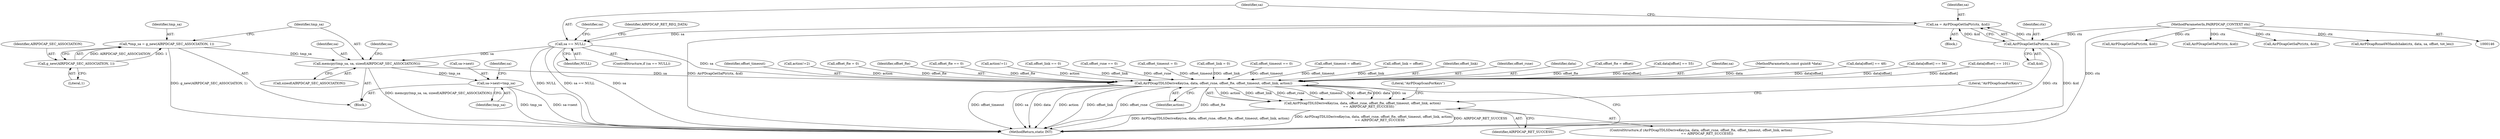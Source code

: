 digraph "0_wireshark_9b0b20b8d5f8c9f7839d58ff6c5900f7e19283b4@API" {
"1000743" [label="(Call,memcpy(tmp_sa, sa, sizeof(AIRPDCAP_SEC_ASSOCIATION)))"];
"1000738" [label="(Call,*tmp_sa = g_new(AIRPDCAP_SEC_ASSOCIATION, 1))"];
"1000740" [label="(Call,g_new(AIRPDCAP_SEC_ASSOCIATION, 1))"];
"1000706" [label="(Call,sa == NULL)"];
"1000699" [label="(Call,sa = AirPDcapGetSaPtr(ctx, &id))"];
"1000701" [label="(Call,AirPDcapGetSaPtr(ctx, &id))"];
"1000147" [label="(MethodParameterIn,PAIRPDCAP_CONTEXT ctx)"];
"1000748" [label="(Call,sa->next=tmp_sa)"];
"1000760" [label="(Call,AirPDcapTDLSDeriveKey(sa, data, offset_rsne, offset_fte, offset_timeout, offset_link, action))"];
"1000759" [label="(Call,AirPDcapTDLSDeriveKey(sa, data, offset_rsne, offset_fte, offset_timeout, offset_link, action)\n            == AIRPDCAP_RET_SUCCESS)"];
"1000711" [label="(Identifier,AIRPDCAP_RET_REQ_DATA)"];
"1000745" [label="(Identifier,sa)"];
"1000749" [label="(Call,sa->next)"];
"1000771" [label="(Literal,\"AirPDcapScanForKeys\")"];
"1000766" [label="(Identifier,offset_link)"];
"1000763" [label="(Identifier,offset_rsne)"];
"1000768" [label="(Identifier,AIRPDCAP_RET_SUCCESS)"];
"1000762" [label="(Identifier,data)"];
"1000573" [label="(Call,offset_fte = offset)"];
"1000567" [label="(Call,data[offset] == 55)"];
"1000746" [label="(Call,sizeof(AIRPDCAP_SEC_ASSOCIATION))"];
"1000740" [label="(Call,g_new(AIRPDCAP_SEC_ASSOCIATION, 1))"];
"1000761" [label="(Identifier,sa)"];
"1000767" [label="(Identifier,action)"];
"1000714" [label="(Identifier,sa)"];
"1000739" [label="(Identifier,tmp_sa)"];
"1000148" [label="(MethodParameterIn,const guint8 *data)"];
"1000706" [label="(Call,sa == NULL)"];
"1000699" [label="(Call,sa = AirPDcapGetSaPtr(ctx, &id))"];
"1000556" [label="(Call,data[offset] == 48)"];
"1000700" [label="(Identifier,sa)"];
"1000478" [label="(Block,)"];
"1000750" [label="(Identifier,sa)"];
"1000760" [label="(Call,AirPDcapTDLSDeriveKey(sa, data, offset_rsne, offset_fte, offset_timeout, offset_link, action))"];
"1000703" [label="(Call,&id)"];
"1000366" [label="(Call,AirPDcapGetSaPtr(ctx, &id))"];
"1000441" [label="(Call,AirPDcapGetSaPtr(ctx, &id))"];
"1000752" [label="(Identifier,tmp_sa)"];
"1000578" [label="(Call,data[offset] == 56)"];
"1000589" [label="(Call,data[offset] == 101)"];
"1000705" [label="(ControlStructure,if (sa == NULL))"];
"1000755" [label="(Identifier,sa)"];
"1000707" [label="(Identifier,sa)"];
"1000736" [label="(Block,)"];
"1000708" [label="(Identifier,NULL)"];
"1000765" [label="(Identifier,offset_timeout)"];
"1000702" [label="(Identifier,ctx)"];
"1000280" [label="(Call,AirPDcapGetSaPtr(ctx, &id))"];
"1000759" [label="(Call,AirPDcapTDLSDeriveKey(sa, data, offset_rsne, offset_fte, offset_timeout, offset_link, action)\n            == AIRPDCAP_RET_SUCCESS)"];
"1000516" [label="(Call,action!=2)"];
"1000488" [label="(Call,offset_fte = 0)"];
"1000738" [label="(Call,*tmp_sa = g_new(AIRPDCAP_SEC_ASSOCIATION, 1))"];
"1000764" [label="(Identifier,offset_fte)"];
"1000628" [label="(Call,offset_fte == 0)"];
"1000513" [label="(Call,action!=1)"];
"1000781" [label="(Literal,\"AirPDcapScanForKeys\")"];
"1000635" [label="(Call,offset_link == 0)"];
"1000742" [label="(Literal,1)"];
"1000624" [label="(Call,offset_rsne == 0)"];
"1000701" [label="(Call,AirPDcapGetSaPtr(ctx, &id))"];
"1000741" [label="(Identifier,AIRPDCAP_SEC_ASSOCIATION)"];
"1000496" [label="(Call,offset_timeout = 0)"];
"1000492" [label="(Call,offset_link = 0)"];
"1000758" [label="(ControlStructure,if (AirPDcapTDLSDeriveKey(sa, data, offset_rsne, offset_fte, offset_timeout, offset_link, action)\n            == AIRPDCAP_RET_SUCCESS))"];
"1000748" [label="(Call,sa->next=tmp_sa)"];
"1000744" [label="(Identifier,tmp_sa)"];
"1000743" [label="(Call,memcpy(tmp_sa, sa, sizeof(AIRPDCAP_SEC_ASSOCIATION)))"];
"1000632" [label="(Call,offset_timeout == 0)"];
"1000584" [label="(Call,offset_timeout = offset)"];
"1000784" [label="(MethodReturn,static INT)"];
"1000297" [label="(Call,AirPDcapRsna4WHandshake(ctx, data, sa, offset, tot_len))"];
"1000147" [label="(MethodParameterIn,PAIRPDCAP_CONTEXT ctx)"];
"1000595" [label="(Call,offset_link = offset)"];
"1000743" -> "1000736"  [label="AST: "];
"1000743" -> "1000746"  [label="CFG: "];
"1000744" -> "1000743"  [label="AST: "];
"1000745" -> "1000743"  [label="AST: "];
"1000746" -> "1000743"  [label="AST: "];
"1000750" -> "1000743"  [label="CFG: "];
"1000743" -> "1000784"  [label="DDG: memcpy(tmp_sa, sa, sizeof(AIRPDCAP_SEC_ASSOCIATION))"];
"1000738" -> "1000743"  [label="DDG: tmp_sa"];
"1000706" -> "1000743"  [label="DDG: sa"];
"1000743" -> "1000748"  [label="DDG: tmp_sa"];
"1000743" -> "1000760"  [label="DDG: sa"];
"1000738" -> "1000736"  [label="AST: "];
"1000738" -> "1000740"  [label="CFG: "];
"1000739" -> "1000738"  [label="AST: "];
"1000740" -> "1000738"  [label="AST: "];
"1000744" -> "1000738"  [label="CFG: "];
"1000738" -> "1000784"  [label="DDG: g_new(AIRPDCAP_SEC_ASSOCIATION, 1)"];
"1000740" -> "1000738"  [label="DDG: AIRPDCAP_SEC_ASSOCIATION"];
"1000740" -> "1000738"  [label="DDG: 1"];
"1000740" -> "1000742"  [label="CFG: "];
"1000741" -> "1000740"  [label="AST: "];
"1000742" -> "1000740"  [label="AST: "];
"1000706" -> "1000705"  [label="AST: "];
"1000706" -> "1000708"  [label="CFG: "];
"1000707" -> "1000706"  [label="AST: "];
"1000708" -> "1000706"  [label="AST: "];
"1000711" -> "1000706"  [label="CFG: "];
"1000714" -> "1000706"  [label="CFG: "];
"1000706" -> "1000784"  [label="DDG: NULL"];
"1000706" -> "1000784"  [label="DDG: sa == NULL"];
"1000706" -> "1000784"  [label="DDG: sa"];
"1000699" -> "1000706"  [label="DDG: sa"];
"1000706" -> "1000760"  [label="DDG: sa"];
"1000699" -> "1000478"  [label="AST: "];
"1000699" -> "1000701"  [label="CFG: "];
"1000700" -> "1000699"  [label="AST: "];
"1000701" -> "1000699"  [label="AST: "];
"1000707" -> "1000699"  [label="CFG: "];
"1000699" -> "1000784"  [label="DDG: AirPDcapGetSaPtr(ctx, &id)"];
"1000701" -> "1000699"  [label="DDG: ctx"];
"1000701" -> "1000699"  [label="DDG: &id"];
"1000701" -> "1000703"  [label="CFG: "];
"1000702" -> "1000701"  [label="AST: "];
"1000703" -> "1000701"  [label="AST: "];
"1000701" -> "1000784"  [label="DDG: ctx"];
"1000701" -> "1000784"  [label="DDG: &id"];
"1000147" -> "1000701"  [label="DDG: ctx"];
"1000147" -> "1000146"  [label="AST: "];
"1000147" -> "1000784"  [label="DDG: ctx"];
"1000147" -> "1000280"  [label="DDG: ctx"];
"1000147" -> "1000297"  [label="DDG: ctx"];
"1000147" -> "1000366"  [label="DDG: ctx"];
"1000147" -> "1000441"  [label="DDG: ctx"];
"1000748" -> "1000736"  [label="AST: "];
"1000748" -> "1000752"  [label="CFG: "];
"1000749" -> "1000748"  [label="AST: "];
"1000752" -> "1000748"  [label="AST: "];
"1000755" -> "1000748"  [label="CFG: "];
"1000748" -> "1000784"  [label="DDG: sa->next"];
"1000748" -> "1000784"  [label="DDG: tmp_sa"];
"1000760" -> "1000759"  [label="AST: "];
"1000760" -> "1000767"  [label="CFG: "];
"1000761" -> "1000760"  [label="AST: "];
"1000762" -> "1000760"  [label="AST: "];
"1000763" -> "1000760"  [label="AST: "];
"1000764" -> "1000760"  [label="AST: "];
"1000765" -> "1000760"  [label="AST: "];
"1000766" -> "1000760"  [label="AST: "];
"1000767" -> "1000760"  [label="AST: "];
"1000768" -> "1000760"  [label="CFG: "];
"1000760" -> "1000784"  [label="DDG: data"];
"1000760" -> "1000784"  [label="DDG: action"];
"1000760" -> "1000784"  [label="DDG: offset_link"];
"1000760" -> "1000784"  [label="DDG: offset_rsne"];
"1000760" -> "1000784"  [label="DDG: offset_fte"];
"1000760" -> "1000784"  [label="DDG: offset_timeout"];
"1000760" -> "1000784"  [label="DDG: sa"];
"1000760" -> "1000759"  [label="DDG: action"];
"1000760" -> "1000759"  [label="DDG: offset_link"];
"1000760" -> "1000759"  [label="DDG: offset_rsne"];
"1000760" -> "1000759"  [label="DDG: offset_timeout"];
"1000760" -> "1000759"  [label="DDG: offset_fte"];
"1000760" -> "1000759"  [label="DDG: data"];
"1000760" -> "1000759"  [label="DDG: sa"];
"1000578" -> "1000760"  [label="DDG: data[offset]"];
"1000567" -> "1000760"  [label="DDG: data[offset]"];
"1000589" -> "1000760"  [label="DDG: data[offset]"];
"1000556" -> "1000760"  [label="DDG: data[offset]"];
"1000148" -> "1000760"  [label="DDG: data"];
"1000624" -> "1000760"  [label="DDG: offset_rsne"];
"1000628" -> "1000760"  [label="DDG: offset_fte"];
"1000488" -> "1000760"  [label="DDG: offset_fte"];
"1000573" -> "1000760"  [label="DDG: offset_fte"];
"1000632" -> "1000760"  [label="DDG: offset_timeout"];
"1000496" -> "1000760"  [label="DDG: offset_timeout"];
"1000584" -> "1000760"  [label="DDG: offset_timeout"];
"1000492" -> "1000760"  [label="DDG: offset_link"];
"1000595" -> "1000760"  [label="DDG: offset_link"];
"1000635" -> "1000760"  [label="DDG: offset_link"];
"1000513" -> "1000760"  [label="DDG: action"];
"1000516" -> "1000760"  [label="DDG: action"];
"1000759" -> "1000758"  [label="AST: "];
"1000759" -> "1000768"  [label="CFG: "];
"1000768" -> "1000759"  [label="AST: "];
"1000771" -> "1000759"  [label="CFG: "];
"1000781" -> "1000759"  [label="CFG: "];
"1000759" -> "1000784"  [label="DDG: AirPDcapTDLSDeriveKey(sa, data, offset_rsne, offset_fte, offset_timeout, offset_link, action)"];
"1000759" -> "1000784"  [label="DDG: AirPDcapTDLSDeriveKey(sa, data, offset_rsne, offset_fte, offset_timeout, offset_link, action)\n            == AIRPDCAP_RET_SUCCESS"];
"1000759" -> "1000784"  [label="DDG: AIRPDCAP_RET_SUCCESS"];
}
